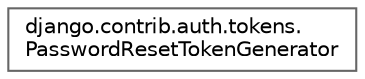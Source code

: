 digraph "Graphical Class Hierarchy"
{
 // LATEX_PDF_SIZE
  bgcolor="transparent";
  edge [fontname=Helvetica,fontsize=10,labelfontname=Helvetica,labelfontsize=10];
  node [fontname=Helvetica,fontsize=10,shape=box,height=0.2,width=0.4];
  rankdir="LR";
  Node0 [id="Node000000",label="django.contrib.auth.tokens.\lPasswordResetTokenGenerator",height=0.2,width=0.4,color="grey40", fillcolor="white", style="filled",URL="$classdjango_1_1contrib_1_1auth_1_1tokens_1_1_password_reset_token_generator.html",tooltip=" "];
}
